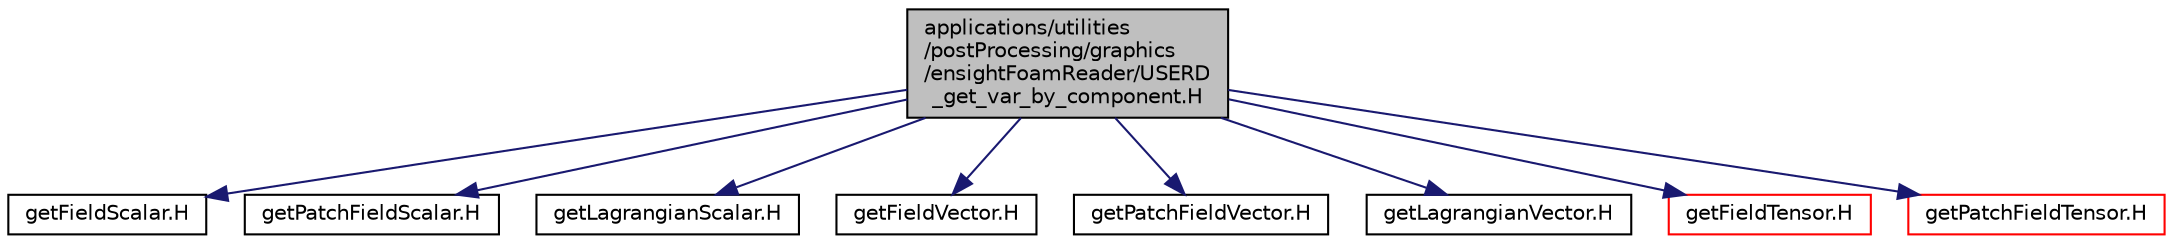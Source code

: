 digraph "applications/utilities/postProcessing/graphics/ensightFoamReader/USERD_get_var_by_component.H"
{
  bgcolor="transparent";
  edge [fontname="Helvetica",fontsize="10",labelfontname="Helvetica",labelfontsize="10"];
  node [fontname="Helvetica",fontsize="10",shape=record];
  Node1 [label="applications/utilities\l/postProcessing/graphics\l/ensightFoamReader/USERD\l_get_var_by_component.H",height=0.2,width=0.4,color="black", fillcolor="grey75", style="filled", fontcolor="black"];
  Node1 -> Node2 [color="midnightblue",fontsize="10",style="solid",fontname="Helvetica"];
  Node2 [label="getFieldScalar.H",height=0.2,width=0.4,color="black",URL="$a04315.html"];
  Node1 -> Node3 [color="midnightblue",fontsize="10",style="solid",fontname="Helvetica"];
  Node3 [label="getPatchFieldScalar.H",height=0.2,width=0.4,color="black",URL="$a04320.html"];
  Node1 -> Node4 [color="midnightblue",fontsize="10",style="solid",fontname="Helvetica"];
  Node4 [label="getLagrangianScalar.H",height=0.2,width=0.4,color="black",URL="$a04318.html"];
  Node1 -> Node5 [color="midnightblue",fontsize="10",style="solid",fontname="Helvetica"];
  Node5 [label="getFieldVector.H",height=0.2,width=0.4,color="black",URL="$a04317.html"];
  Node1 -> Node6 [color="midnightblue",fontsize="10",style="solid",fontname="Helvetica"];
  Node6 [label="getPatchFieldVector.H",height=0.2,width=0.4,color="black",URL="$a04322.html"];
  Node1 -> Node7 [color="midnightblue",fontsize="10",style="solid",fontname="Helvetica"];
  Node7 [label="getLagrangianVector.H",height=0.2,width=0.4,color="black",URL="$a04319.html"];
  Node1 -> Node8 [color="midnightblue",fontsize="10",style="solid",fontname="Helvetica"];
  Node8 [label="getFieldTensor.H",height=0.2,width=0.4,color="red",URL="$a04316.html"];
  Node1 -> Node9 [color="midnightblue",fontsize="10",style="solid",fontname="Helvetica"];
  Node9 [label="getPatchFieldTensor.H",height=0.2,width=0.4,color="red",URL="$a04321.html"];
}
